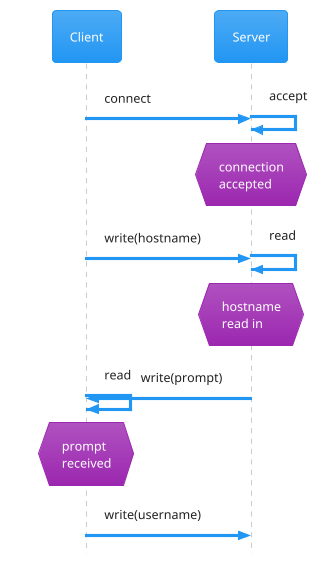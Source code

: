 @startuml
!pragma teoz true
!theme materia
skinparam style strictuml
participant Client
participant Server

Server      ->      Server  : accept
& Client    ->      Server  : connect
hnote over Server           : connection\naccepted

Server      ->      Server  : read
& Client    ->      Server  : write(hostname)
hnote over Server       : hostname\nread in

Client      <-      Server  : \twrite(prompt)
& Client    ->  Client      : read
hnote over Client           : prompt\nreceived

Client      ->      Server  : write(username)
@enduml
